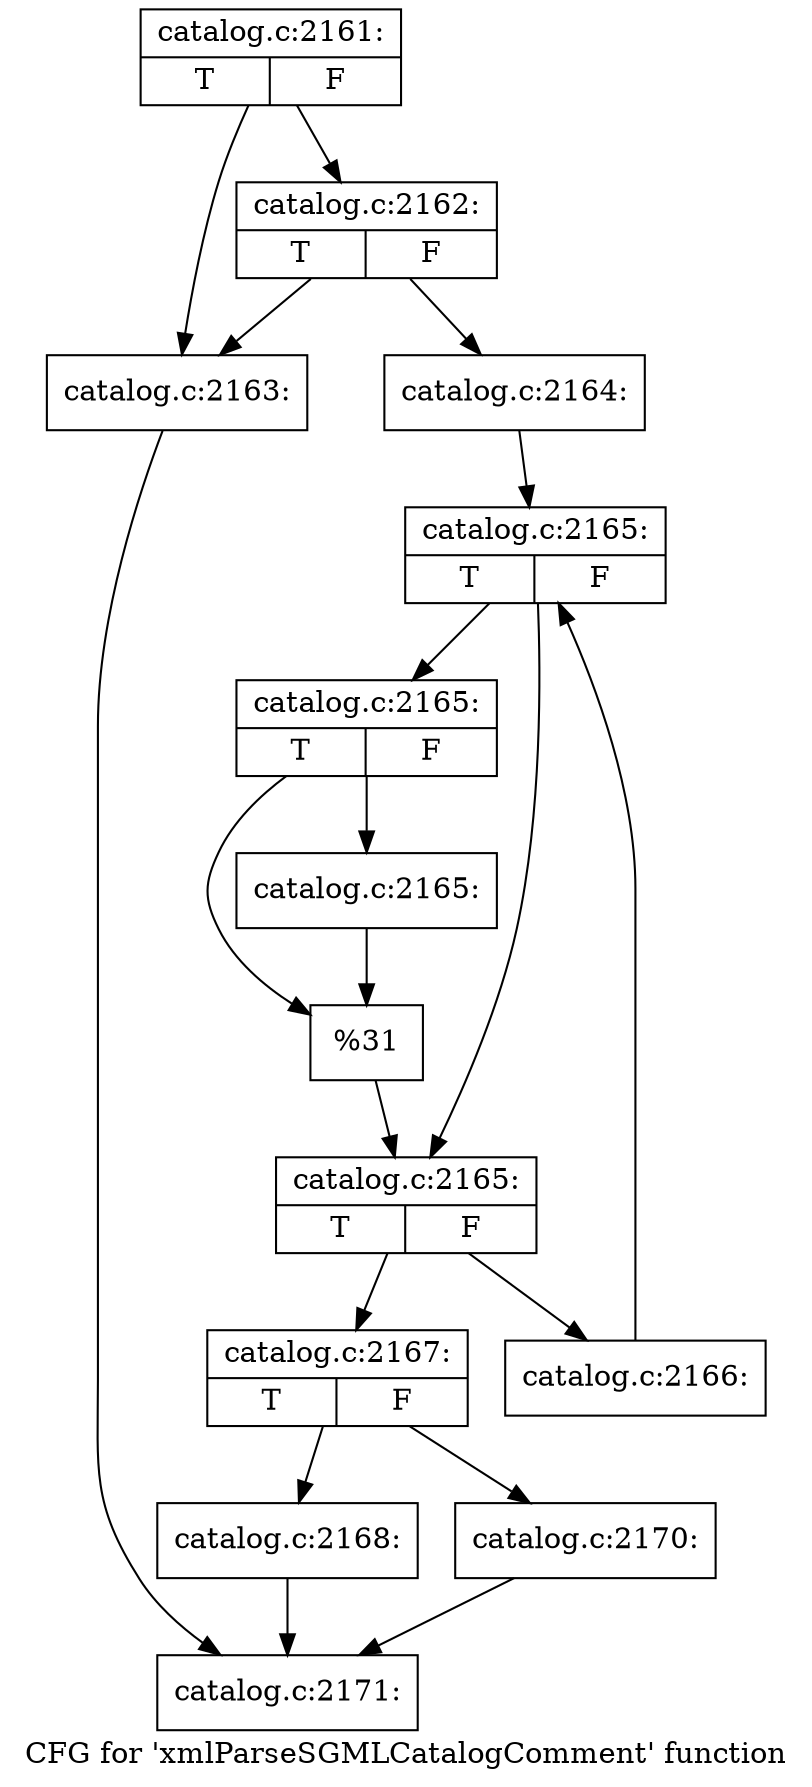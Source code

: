 digraph "CFG for 'xmlParseSGMLCatalogComment' function" {
	label="CFG for 'xmlParseSGMLCatalogComment' function";

	Node0x5650cc976a40 [shape=record,label="{catalog.c:2161:|{<s0>T|<s1>F}}"];
	Node0x5650cc976a40 -> Node0x5650cc94e6d0;
	Node0x5650cc976a40 -> Node0x5650cc9771f0;
	Node0x5650cc9771f0 [shape=record,label="{catalog.c:2162:|{<s0>T|<s1>F}}"];
	Node0x5650cc9771f0 -> Node0x5650cc94e6d0;
	Node0x5650cc9771f0 -> Node0x5650cc8de700;
	Node0x5650cc94e6d0 [shape=record,label="{catalog.c:2163:}"];
	Node0x5650cc94e6d0 -> Node0x5650cc976a90;
	Node0x5650cc8de700 [shape=record,label="{catalog.c:2164:}"];
	Node0x5650cc8de700 -> Node0x5650cc977d80;
	Node0x5650cc977d80 [shape=record,label="{catalog.c:2165:|{<s0>T|<s1>F}}"];
	Node0x5650cc977d80 -> Node0x5650cc978070;
	Node0x5650cc977d80 -> Node0x5650cc978020;
	Node0x5650cc978070 [shape=record,label="{catalog.c:2165:|{<s0>T|<s1>F}}"];
	Node0x5650cc978070 -> Node0x5650cc9784d0;
	Node0x5650cc978070 -> Node0x5650cc978520;
	Node0x5650cc978520 [shape=record,label="{catalog.c:2165:}"];
	Node0x5650cc978520 -> Node0x5650cc9784d0;
	Node0x5650cc9784d0 [shape=record,label="{%31}"];
	Node0x5650cc9784d0 -> Node0x5650cc978020;
	Node0x5650cc978020 [shape=record,label="{catalog.c:2165:|{<s0>T|<s1>F}}"];
	Node0x5650cc978020 -> Node0x5650cc978d90;
	Node0x5650cc978020 -> Node0x5650cc977fa0;
	Node0x5650cc978d90 [shape=record,label="{catalog.c:2166:}"];
	Node0x5650cc978d90 -> Node0x5650cc977d80;
	Node0x5650cc977fa0 [shape=record,label="{catalog.c:2167:|{<s0>T|<s1>F}}"];
	Node0x5650cc977fa0 -> Node0x5650cc979080;
	Node0x5650cc977fa0 -> Node0x5650cc9790d0;
	Node0x5650cc979080 [shape=record,label="{catalog.c:2168:}"];
	Node0x5650cc979080 -> Node0x5650cc976a90;
	Node0x5650cc9790d0 [shape=record,label="{catalog.c:2170:}"];
	Node0x5650cc9790d0 -> Node0x5650cc976a90;
	Node0x5650cc976a90 [shape=record,label="{catalog.c:2171:}"];
}
